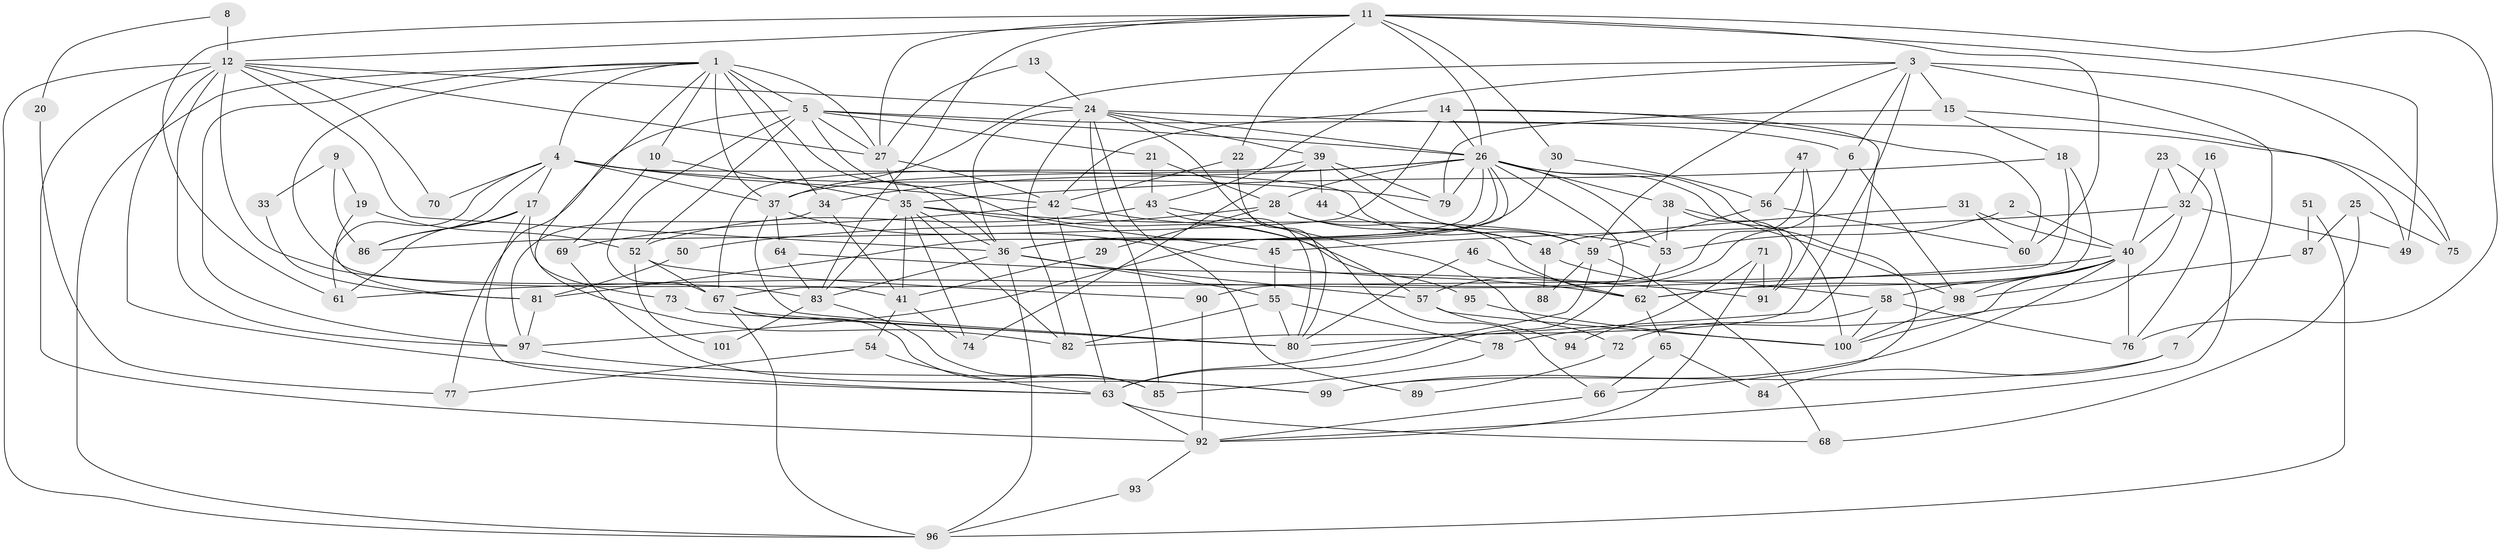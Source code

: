 // original degree distribution, {4: 0.24305555555555555, 2: 0.18055555555555555, 3: 0.2569444444444444, 6: 0.1111111111111111, 5: 0.13194444444444445, 7: 0.05555555555555555, 8: 0.013888888888888888, 10: 0.006944444444444444}
// Generated by graph-tools (version 1.1) at 2025/51/03/04/25 22:51:18]
// undirected, 101 vertices, 234 edges
graph export_dot {
  node [color=gray90,style=filled];
  1;
  2;
  3;
  4;
  5;
  6;
  7;
  8;
  9;
  10;
  11;
  12;
  13;
  14;
  15;
  16;
  17;
  18;
  19;
  20;
  21;
  22;
  23;
  24;
  25;
  26;
  27;
  28;
  29;
  30;
  31;
  32;
  33;
  34;
  35;
  36;
  37;
  38;
  39;
  40;
  41;
  42;
  43;
  44;
  45;
  46;
  47;
  48;
  49;
  50;
  51;
  52;
  53;
  54;
  55;
  56;
  57;
  58;
  59;
  60;
  61;
  62;
  63;
  64;
  65;
  66;
  67;
  68;
  69;
  70;
  71;
  72;
  73;
  74;
  75;
  76;
  77;
  78;
  79;
  80;
  81;
  82;
  83;
  84;
  85;
  86;
  87;
  88;
  89;
  90;
  91;
  92;
  93;
  94;
  95;
  96;
  97;
  98;
  99;
  100;
  101;
  1 -- 4 [weight=2.0];
  1 -- 5 [weight=3.0];
  1 -- 10 [weight=1.0];
  1 -- 27 [weight=2.0];
  1 -- 34 [weight=1.0];
  1 -- 36 [weight=1.0];
  1 -- 37 [weight=2.0];
  1 -- 41 [weight=1.0];
  1 -- 82 [weight=1.0];
  1 -- 96 [weight=1.0];
  1 -- 97 [weight=1.0];
  2 -- 40 [weight=1.0];
  2 -- 53 [weight=1.0];
  3 -- 6 [weight=1.0];
  3 -- 7 [weight=1.0];
  3 -- 15 [weight=2.0];
  3 -- 37 [weight=1.0];
  3 -- 43 [weight=1.0];
  3 -- 59 [weight=1.0];
  3 -- 75 [weight=1.0];
  3 -- 82 [weight=1.0];
  4 -- 17 [weight=1.0];
  4 -- 37 [weight=1.0];
  4 -- 42 [weight=1.0];
  4 -- 59 [weight=1.0];
  4 -- 61 [weight=1.0];
  4 -- 70 [weight=1.0];
  4 -- 79 [weight=1.0];
  4 -- 86 [weight=1.0];
  5 -- 6 [weight=1.0];
  5 -- 21 [weight=1.0];
  5 -- 26 [weight=1.0];
  5 -- 27 [weight=1.0];
  5 -- 52 [weight=1.0];
  5 -- 67 [weight=1.0];
  5 -- 77 [weight=1.0];
  5 -- 95 [weight=1.0];
  6 -- 57 [weight=1.0];
  6 -- 98 [weight=1.0];
  7 -- 84 [weight=1.0];
  7 -- 99 [weight=1.0];
  8 -- 12 [weight=2.0];
  8 -- 20 [weight=1.0];
  9 -- 19 [weight=1.0];
  9 -- 33 [weight=1.0];
  9 -- 86 [weight=1.0];
  10 -- 35 [weight=1.0];
  10 -- 69 [weight=1.0];
  11 -- 12 [weight=1.0];
  11 -- 22 [weight=1.0];
  11 -- 26 [weight=1.0];
  11 -- 27 [weight=1.0];
  11 -- 30 [weight=1.0];
  11 -- 49 [weight=1.0];
  11 -- 60 [weight=1.0];
  11 -- 61 [weight=1.0];
  11 -- 76 [weight=1.0];
  11 -- 83 [weight=1.0];
  12 -- 24 [weight=1.0];
  12 -- 27 [weight=1.0];
  12 -- 36 [weight=1.0];
  12 -- 63 [weight=1.0];
  12 -- 70 [weight=1.0];
  12 -- 83 [weight=1.0];
  12 -- 92 [weight=1.0];
  12 -- 96 [weight=1.0];
  12 -- 97 [weight=1.0];
  13 -- 24 [weight=1.0];
  13 -- 27 [weight=1.0];
  14 -- 26 [weight=1.0];
  14 -- 42 [weight=1.0];
  14 -- 60 [weight=1.0];
  14 -- 80 [weight=1.0];
  14 -- 86 [weight=1.0];
  15 -- 18 [weight=1.0];
  15 -- 75 [weight=1.0];
  15 -- 79 [weight=1.0];
  16 -- 32 [weight=1.0];
  16 -- 92 [weight=1.0];
  17 -- 61 [weight=1.0];
  17 -- 63 [weight=1.0];
  17 -- 73 [weight=1.0];
  17 -- 86 [weight=1.0];
  18 -- 35 [weight=1.0];
  18 -- 62 [weight=1.0];
  18 -- 67 [weight=1.0];
  19 -- 52 [weight=1.0];
  19 -- 81 [weight=1.0];
  20 -- 77 [weight=1.0];
  21 -- 28 [weight=1.0];
  21 -- 43 [weight=1.0];
  22 -- 42 [weight=1.0];
  22 -- 80 [weight=1.0];
  23 -- 32 [weight=1.0];
  23 -- 40 [weight=1.0];
  23 -- 76 [weight=1.0];
  24 -- 26 [weight=1.0];
  24 -- 36 [weight=1.0];
  24 -- 39 [weight=1.0];
  24 -- 49 [weight=1.0];
  24 -- 66 [weight=1.0];
  24 -- 82 [weight=1.0];
  24 -- 85 [weight=1.0];
  24 -- 89 [weight=1.0];
  25 -- 68 [weight=1.0];
  25 -- 75 [weight=1.0];
  25 -- 87 [weight=1.0];
  26 -- 28 [weight=1.0];
  26 -- 34 [weight=1.0];
  26 -- 36 [weight=1.0];
  26 -- 37 [weight=1.0];
  26 -- 38 [weight=1.0];
  26 -- 53 [weight=1.0];
  26 -- 63 [weight=1.0];
  26 -- 66 [weight=1.0];
  26 -- 79 [weight=1.0];
  26 -- 81 [weight=1.0];
  26 -- 97 [weight=1.0];
  26 -- 100 [weight=1.0];
  27 -- 35 [weight=1.0];
  27 -- 42 [weight=1.0];
  28 -- 29 [weight=1.0];
  28 -- 48 [weight=1.0];
  28 -- 50 [weight=1.0];
  28 -- 62 [weight=1.0];
  29 -- 41 [weight=1.0];
  30 -- 36 [weight=1.0];
  30 -- 56 [weight=1.0];
  31 -- 40 [weight=1.0];
  31 -- 48 [weight=1.0];
  31 -- 60 [weight=1.0];
  32 -- 40 [weight=1.0];
  32 -- 45 [weight=1.0];
  32 -- 49 [weight=1.0];
  32 -- 78 [weight=1.0];
  33 -- 81 [weight=1.0];
  34 -- 41 [weight=1.0];
  34 -- 97 [weight=1.0];
  35 -- 36 [weight=1.0];
  35 -- 41 [weight=1.0];
  35 -- 45 [weight=1.0];
  35 -- 53 [weight=1.0];
  35 -- 74 [weight=1.0];
  35 -- 82 [weight=1.0];
  35 -- 83 [weight=1.0];
  36 -- 55 [weight=1.0];
  36 -- 57 [weight=1.0];
  36 -- 83 [weight=1.0];
  36 -- 96 [weight=1.0];
  37 -- 62 [weight=1.0];
  37 -- 64 [weight=1.0];
  37 -- 80 [weight=1.0];
  38 -- 53 [weight=1.0];
  38 -- 91 [weight=1.0];
  38 -- 98 [weight=1.0];
  39 -- 44 [weight=1.0];
  39 -- 59 [weight=1.0];
  39 -- 67 [weight=1.0];
  39 -- 74 [weight=1.0];
  39 -- 79 [weight=1.0];
  40 -- 58 [weight=1.0];
  40 -- 61 [weight=1.0];
  40 -- 62 [weight=1.0];
  40 -- 76 [weight=1.0];
  40 -- 98 [weight=1.0];
  40 -- 99 [weight=1.0];
  40 -- 100 [weight=1.0];
  41 -- 54 [weight=1.0];
  41 -- 74 [weight=1.0];
  42 -- 57 [weight=1.0];
  42 -- 63 [weight=1.0];
  42 -- 69 [weight=1.0];
  43 -- 52 [weight=1.0];
  43 -- 72 [weight=1.0];
  43 -- 80 [weight=1.0];
  44 -- 48 [weight=1.0];
  45 -- 55 [weight=1.0];
  46 -- 62 [weight=1.0];
  46 -- 80 [weight=1.0];
  47 -- 56 [weight=1.0];
  47 -- 90 [weight=1.0];
  47 -- 91 [weight=1.0];
  48 -- 58 [weight=1.0];
  48 -- 88 [weight=1.0];
  50 -- 81 [weight=1.0];
  51 -- 87 [weight=1.0];
  51 -- 96 [weight=1.0];
  52 -- 67 [weight=1.0];
  52 -- 90 [weight=1.0];
  52 -- 101 [weight=1.0];
  53 -- 62 [weight=1.0];
  54 -- 63 [weight=1.0];
  54 -- 77 [weight=1.0];
  55 -- 78 [weight=1.0];
  55 -- 80 [weight=1.0];
  55 -- 82 [weight=1.0];
  56 -- 59 [weight=1.0];
  56 -- 60 [weight=1.0];
  57 -- 94 [weight=1.0];
  57 -- 100 [weight=1.0];
  58 -- 72 [weight=1.0];
  58 -- 76 [weight=1.0];
  58 -- 100 [weight=1.0];
  59 -- 63 [weight=1.0];
  59 -- 68 [weight=1.0];
  59 -- 88 [weight=1.0];
  62 -- 65 [weight=1.0];
  63 -- 68 [weight=1.0];
  63 -- 92 [weight=1.0];
  64 -- 83 [weight=1.0];
  64 -- 91 [weight=1.0];
  65 -- 66 [weight=1.0];
  65 -- 84 [weight=1.0];
  66 -- 92 [weight=1.0];
  67 -- 80 [weight=1.0];
  67 -- 85 [weight=1.0];
  67 -- 96 [weight=1.0];
  69 -- 99 [weight=1.0];
  71 -- 91 [weight=1.0];
  71 -- 92 [weight=1.0];
  71 -- 94 [weight=1.0];
  72 -- 89 [weight=1.0];
  73 -- 80 [weight=1.0];
  78 -- 85 [weight=1.0];
  81 -- 97 [weight=1.0];
  83 -- 85 [weight=1.0];
  83 -- 101 [weight=1.0];
  87 -- 98 [weight=1.0];
  90 -- 92 [weight=1.0];
  92 -- 93 [weight=1.0];
  93 -- 96 [weight=1.0];
  95 -- 100 [weight=1.0];
  97 -- 99 [weight=1.0];
  98 -- 100 [weight=1.0];
}
